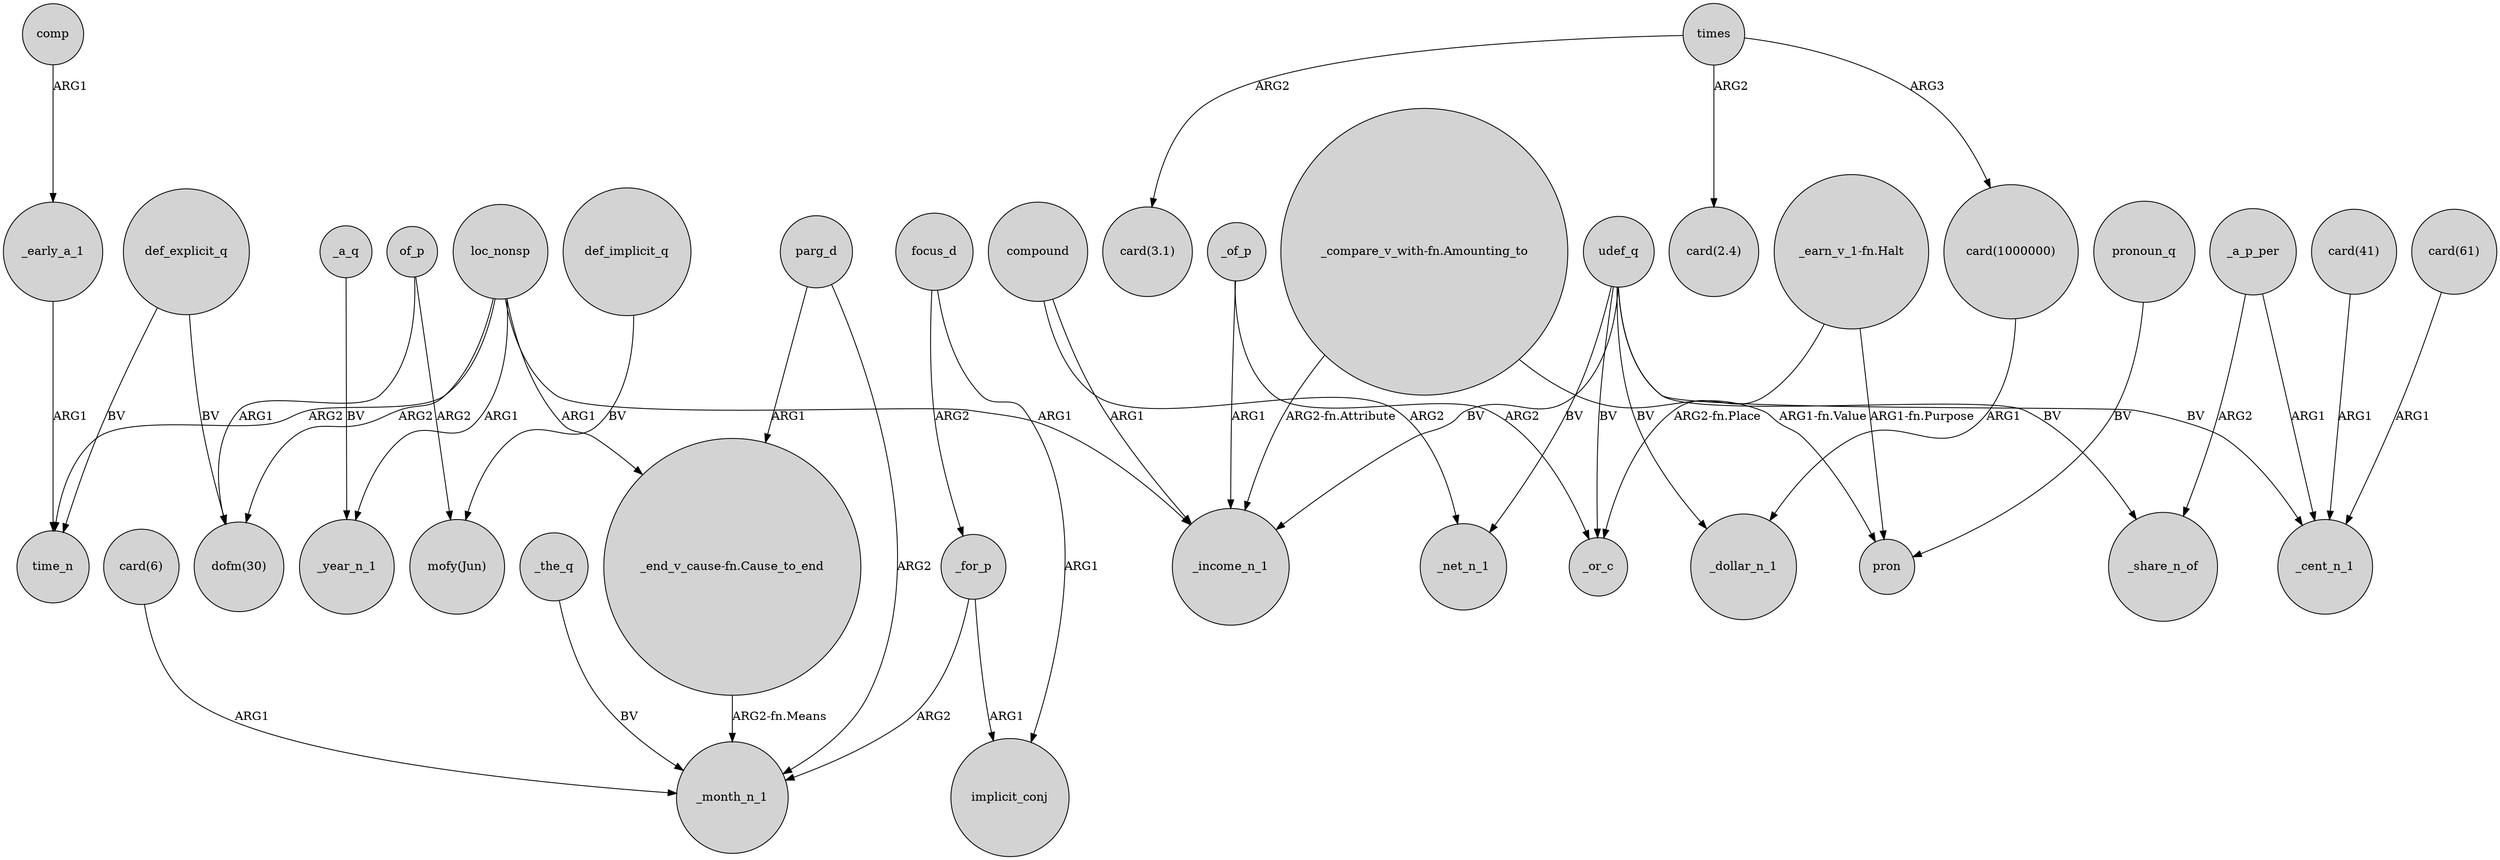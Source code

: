 digraph {
	node [shape=circle style=filled]
	_early_a_1 -> time_n [label=ARG1]
	parg_d -> "_end_v_cause-fn.Cause_to_end" [label=ARG1]
	compound -> _net_n_1 [label=ARG2]
	"_compare_v_with-fn.Amounting_to" -> pron [label="ARG1-fn.Value"]
	_a_p_per -> _cent_n_1 [label=ARG1]
	_the_q -> _month_n_1 [label=BV]
	udef_q -> _income_n_1 [label=BV]
	loc_nonsp -> _year_n_1 [label=ARG1]
	times -> "card(1000000)" [label=ARG3]
	_of_p -> _income_n_1 [label=ARG1]
	comp -> _early_a_1 [label=ARG1]
	def_explicit_q -> "dofm(30)" [label=BV]
	_a_q -> _year_n_1 [label=BV]
	udef_q -> _cent_n_1 [label=BV]
	def_implicit_q -> "mofy(Jun)" [label=BV]
	udef_q -> _or_c [label=BV]
	pronoun_q -> pron [label=BV]
	"_earn_v_1-fn.Halt" -> pron [label="ARG1-fn.Purpose"]
	parg_d -> _month_n_1 [label=ARG2]
	compound -> _income_n_1 [label=ARG1]
	"_end_v_cause-fn.Cause_to_end" -> _month_n_1 [label="ARG2-fn.Means"]
	_a_p_per -> _share_n_of [label=ARG2]
	udef_q -> _share_n_of [label=BV]
	udef_q -> _net_n_1 [label=BV]
	udef_q -> _dollar_n_1 [label=BV]
	focus_d -> implicit_conj [label=ARG1]
	"card(1000000)" -> _dollar_n_1 [label=ARG1]
	loc_nonsp -> _income_n_1 [label=ARG1]
	loc_nonsp -> "_end_v_cause-fn.Cause_to_end" [label=ARG1]
	times -> "card(3.1)" [label=ARG2]
	"_earn_v_1-fn.Halt" -> _or_c [label="ARG2-fn.Place"]
	"card(61)" -> _cent_n_1 [label=ARG1]
	"card(41)" -> _cent_n_1 [label=ARG1]
	def_explicit_q -> time_n [label=BV]
	_of_p -> _or_c [label=ARG2]
	loc_nonsp -> time_n [label=ARG2]
	of_p -> "dofm(30)" [label=ARG1]
	"_compare_v_with-fn.Amounting_to" -> _income_n_1 [label="ARG2-fn.Attribute"]
	"card(6)" -> _month_n_1 [label=ARG1]
	focus_d -> _for_p [label=ARG2]
	times -> "card(2.4)" [label=ARG2]
	of_p -> "mofy(Jun)" [label=ARG2]
	loc_nonsp -> "dofm(30)" [label=ARG2]
	_for_p -> implicit_conj [label=ARG1]
	_for_p -> _month_n_1 [label=ARG2]
}
